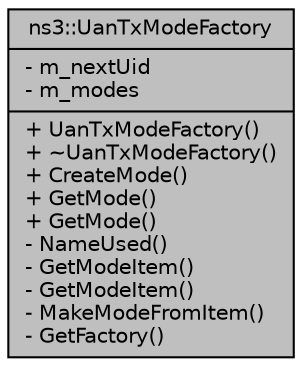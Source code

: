 digraph "ns3::UanTxModeFactory"
{
  edge [fontname="Helvetica",fontsize="10",labelfontname="Helvetica",labelfontsize="10"];
  node [fontname="Helvetica",fontsize="10",shape=record];
  Node1 [label="{ns3::UanTxModeFactory\n|- m_nextUid\l- m_modes\l|+ UanTxModeFactory()\l+ ~UanTxModeFactory()\l+ CreateMode()\l+ GetMode()\l+ GetMode()\l- NameUsed()\l- GetModeItem()\l- GetModeItem()\l- MakeModeFromItem()\l- GetFactory()\l}",height=0.2,width=0.4,color="black", fillcolor="grey75", style="filled", fontcolor="black"];
}
